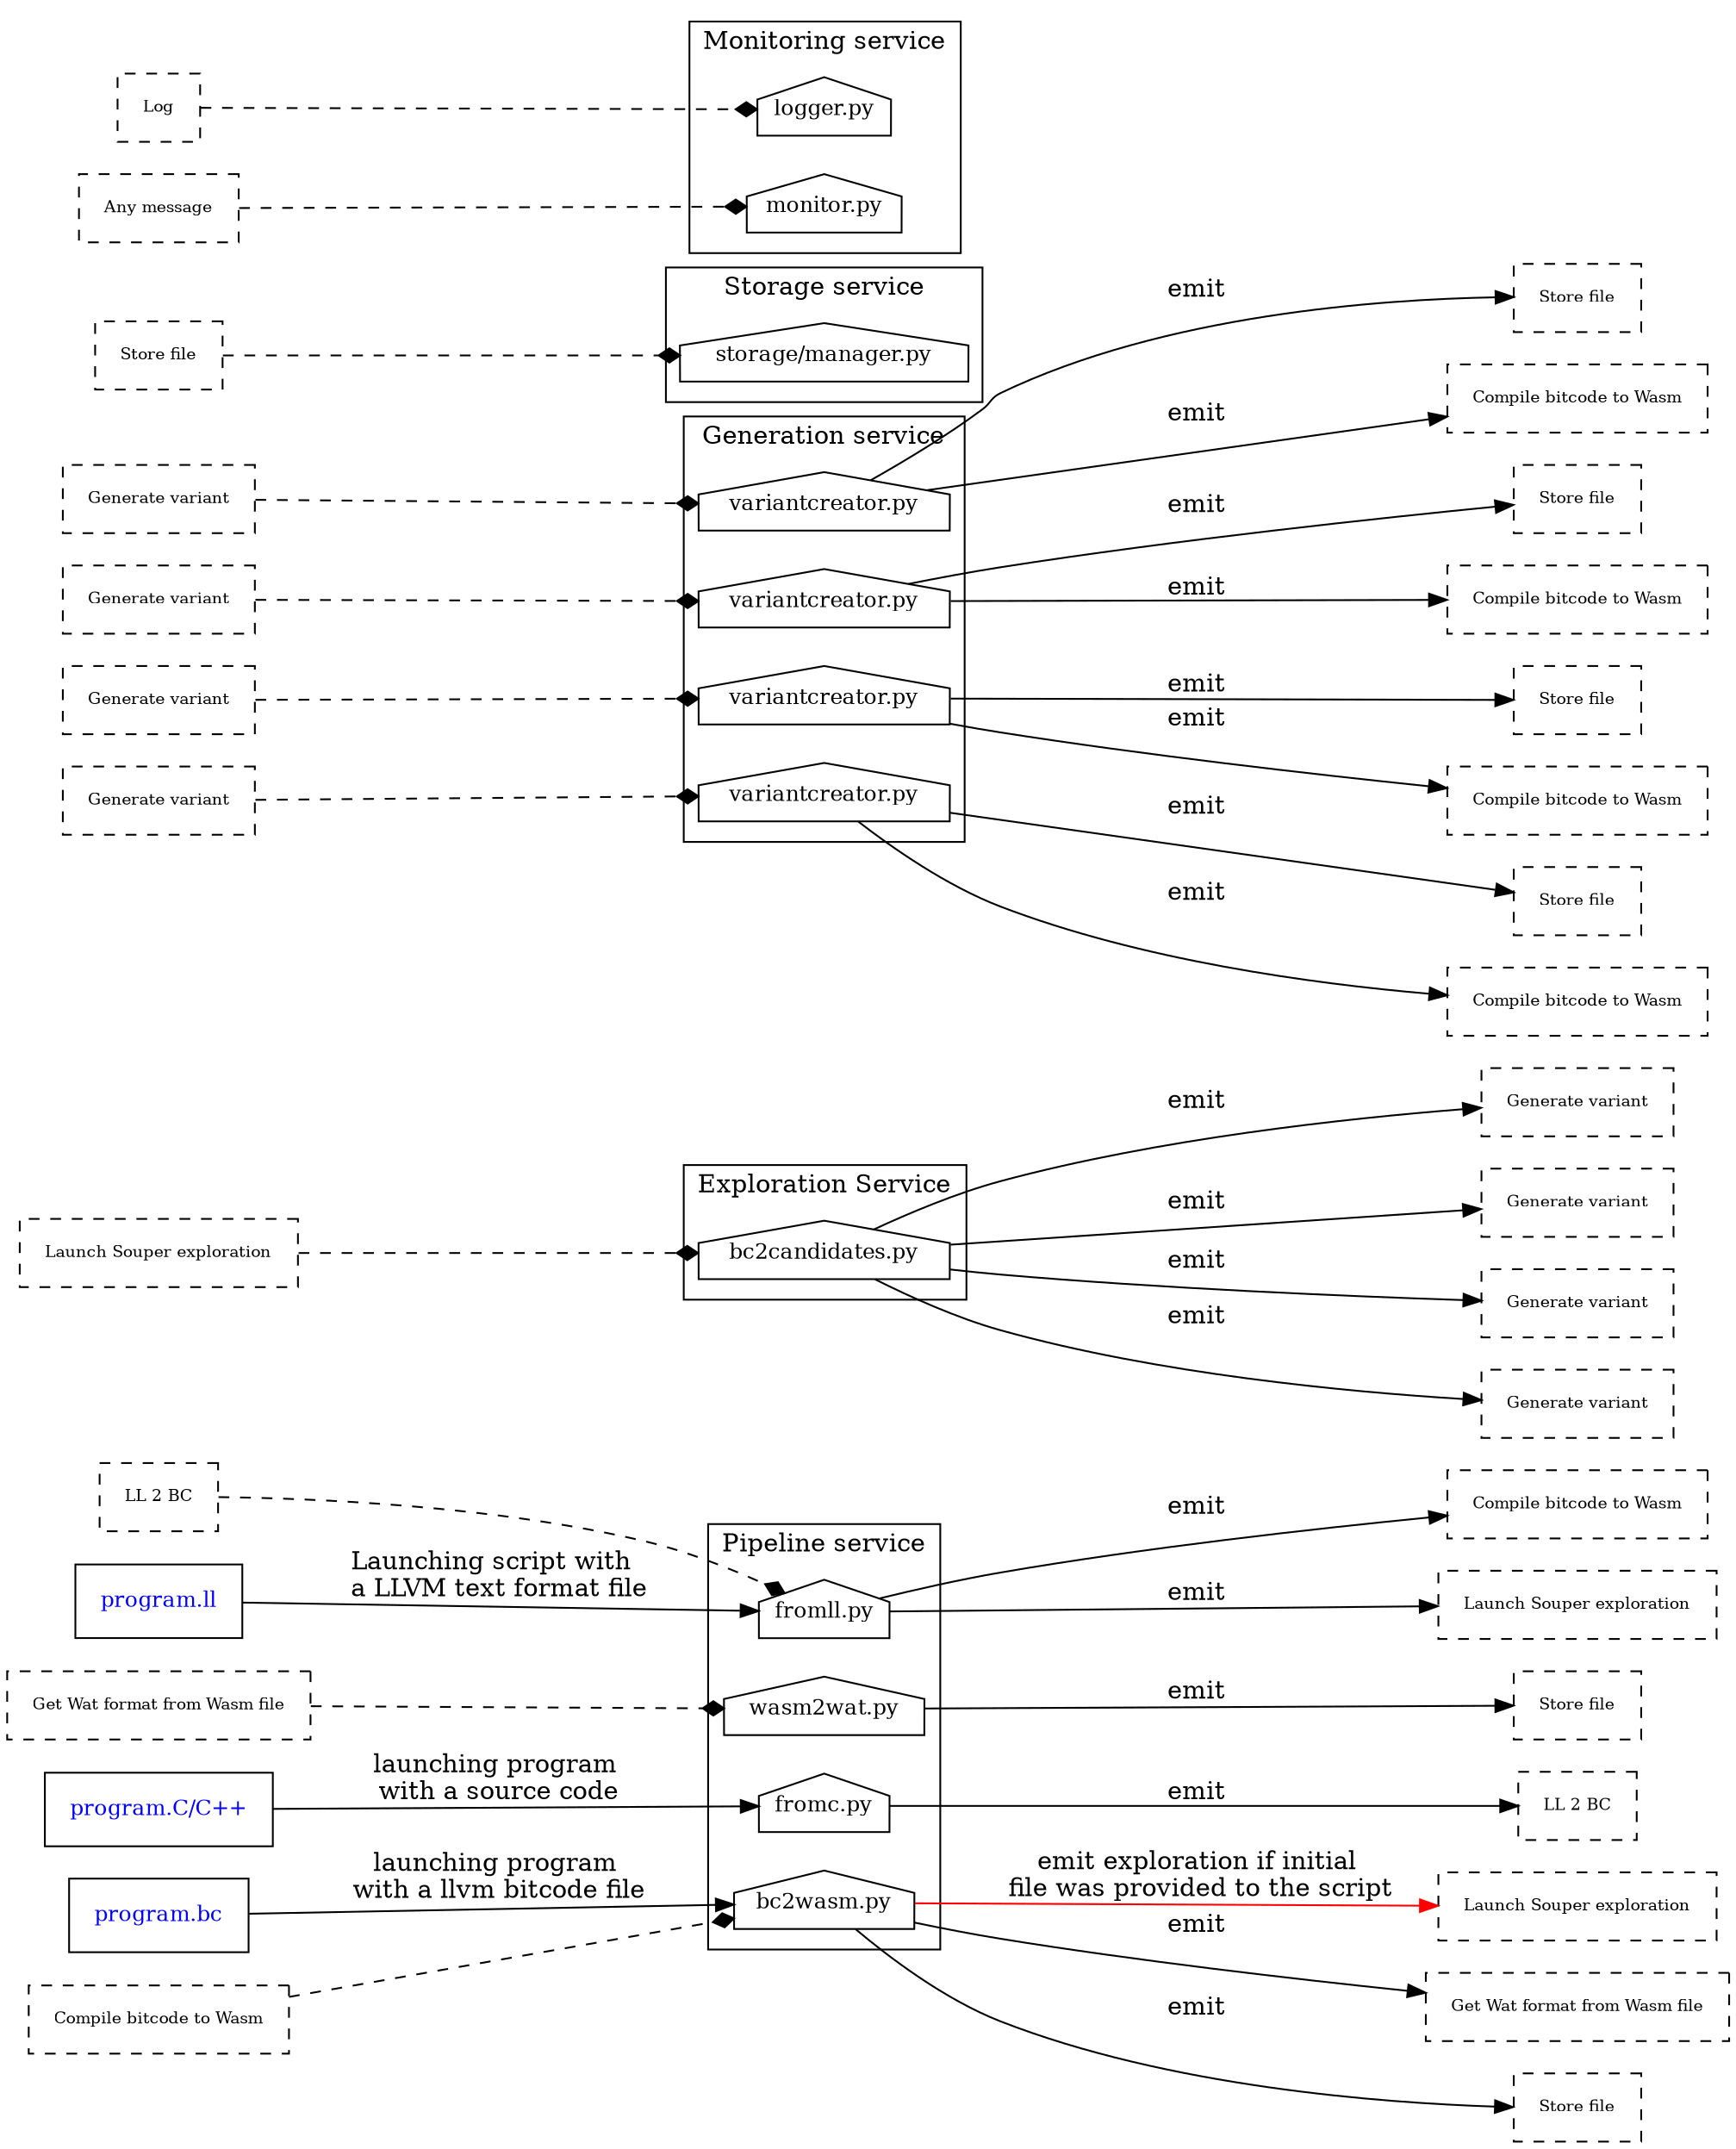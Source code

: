 digraph schemas {
    rankdir="LR"
    concentrate="true"
    # Messages
    {
        node [margin=0.2 fontcolor=black fontsize=9 width=0.5 shape=box style=dashed]
        LL2BC_MESSAGE1 [label="LL 2 BC"]
        LL2BC_MESSAGE2 [label="LL 2 BC"]
        #LL2BC_MESSAGE3 [label="LL 2 BC"]
        #LL2BC_MESSAGE4 [label="LL 2 BC"]
        #LL2BC_MESSAGE5 [label="LL 2 BC"]
        #LL2BC_MESSAGE6 [label="LL 2 BC"]
        #LL2BC_MESSAGE7 [label="LL 2 BC"]

        BC2Candidates_MESSAGE1 [label="Launch Souper exploration"]
        BC2Candidates_MESSAGE2 [label="Launch Souper exploration"]
        BC2Candidates_MESSAGE3 [label="Launch Souper exploration"]
        #BC2Candidates_MESSAGE4 [label="Launch Souper exploration"]
        #BC2Candidates_MESSAGE5 [label="Launch Souper exploration"]

        BC2WASM_MESSAGE1 [label="Compile bitcode to Wasm"]
        BC2WASM_MESSAGE2 [label="Compile bitcode to Wasm"]
        #BC2WASM_MESSAGE3 [label="Compile bitcode to Wasm"]
        #BC2WASM_MESSAGE4 [label="Compile bitcode to Wasm"]
        BC2WASM_MESSAGE5 [label="Compile bitcode to Wasm"]
        BC2WASM_MESSAGE8 [label="Compile bitcode to Wasm"]
        BC2WASM_MESSAGE9 [label="Compile bitcode to Wasm"]
        BC2WASM_MESSAGE6 [label="Compile bitcode to Wasm"]

        WASM2WAT_MESSAGE1 [label="Get Wat format from Wasm file"]
        WASM2WAT_MESSAGE2 [label="Get Wat format from Wasm file"]
        #WASM2WAT_MESSAGE5 [label="Get Wat format from Wasm file"]
        #WASM2WAT_MESSAGE8 [label="Get Wat format from Wasm file"]
        #WASM2WAT_MESSAGE9 [label="Get Wat format from Wasm file"]

        STORE_MESSAGE1 [label="Store file"]
        STORE_MESSAGE2 [label="Store file"]
        STORE_MESSAGE6 [label="Store file"]
        STORE_MESSAGE5 [label="Store file"]
        STORE_MESSAGE7 [label="Store file"]
        STORE_MESSAGE9 [label="Store file"]
        STORE_MESSAGE10 [label="Store file"]

        GENERATE_VARIANT_MESSAGE1 [label="Generate variant"]
        GENERATE_VARIANT_MESSAGE2 [label="Generate variant"]
        GENERATE_VARIANT_MESSAGE3 [label="Generate variant"]
        GENERATE_VARIANT_MESSAGE4 [label="Generate variant"]
        GENERATE_VARIANT_MESSAGE5 [label="Generate variant"]
        GENERATE_VARIANT_MESSAGE6 [label="Generate variant"]
        GENERATE_VARIANT_MESSAGE7 [label="Generate variant"]
        GENERATE_VARIANT_MESSAGE8 [label="Generate variant"]


        LOG_MESSAGE [label="Log"]
        ANY [label="Any message"]
    }

    # Files
    {
        node [margin=0.2 fontcolor=blue fontsize=12 width=0.5 shape=box style=solid]
        program_c [label="program.C/C++"]
        #program_wasm [label="program.wasm"]
        #program_wat [label="program.wat"]
        program_ll [label="program.ll"]
        program_bc [label="program.bc"]
    }

    # Services
    {
        node [margin=0 fontcolor=black fontsize=12 width=0.5 shape=house style=solid]
        fromc [label="fromc.py"]
        fromll [label="fromll.py"]
        bc2candidates [label="bc2candidates.py"]
        bc2wasm [label="bc2wasm.py"]
        wasm2wat [label="wasm2wat.py"]
        monitor [label="monitor.py"]
        logger [label="logger.py"]
        storage [label="storage/manager.py"]
        generatevariant_1 [label="variantcreator.py"]
        generatevariant_2 [label="variantcreator.py"]
        generatevariant_3 [label="variantcreator.py"]
        generatevariant_4 [label="variantcreator.py"]
    }

    subgraph clusterEntryPoints
    {
        label="Pipeline service";
        subgraph "entries"
        {
            fromc;
            fromll;
            bc2wasm;
            wasm2wat;
        }
    }
    subgraph clusterExploration
    {
        label="Exploration Service";
        subgraph "bc2candidates"
        {
            bc2candidates;
        }
    }

    subgraph clusterGeneration
    {
        label="Generation service";
        subgraph "entries"
        {
            generatevariant_1;
            generatevariant_2;
            generatevariant_3;
            generatevariant_4;
        }
    }


    subgraph clusterStorage
    {
        label="Storage service";
        subgraph "entries"
        {
            storage;
        }
    }

    subgraph clusterMonitoring
    {
        label="Monitoring service";
        subgraph "entries"
        {
            logger;
            monitor;
        }
    }

    program_ll -> fromll [label = "Launching script with \n a LLVM text format file"]
    LL2BC_MESSAGE1 -> fromll [arrowhead = diamond style = dashed];
    fromll -> { BC2Candidates_MESSAGE1 BC2WASM_MESSAGE1 }  [label="emit"];
    bc2wasm -> { BC2Candidates_MESSAGE3 }  [label="emit exploration if initial\n file was provided to the script" color=red];

    BC2WASM_MESSAGE2 -> bc2wasm [arrowhead = diamond style = dashed];
    program_bc -> bc2wasm [label="launching program\n with a llvm bitcode file"];
    bc2wasm -> {WASM2WAT_MESSAGE1, STORE_MESSAGE1 } [label="emit"];
    program_c -> fromc [label="launching program\n with a source code"];

    fromc -> { LL2BC_MESSAGE2 } [label="emit"];

    WASM2WAT_MESSAGE2 -> wasm2wat [arrowhead = diamond style = dashed];

    wasm2wat -> { STORE_MESSAGE2 } [label="emit"];

    BC2Candidates_MESSAGE2 -> bc2candidates [arrowhead = diamond style = dashed];

    bc2candidates -> { GENERATE_VARIANT_MESSAGE1 } [label="emit"];
    bc2candidates -> { GENERATE_VARIANT_MESSAGE2 } [label="emit"];
    bc2candidates -> { GENERATE_VARIANT_MESSAGE3 } [label="emit"];
    bc2candidates -> { GENERATE_VARIANT_MESSAGE4 } [label="emit"];

    GENERATE_VARIANT_MESSAGE5 -> generatevariant_1 [arrowhead = diamond style = dashed];
    generatevariant_1 -> { BC2WASM_MESSAGE5,  STORE_MESSAGE5 } [label="emit"];

    GENERATE_VARIANT_MESSAGE6 -> generatevariant_2 [arrowhead = diamond style = dashed];
    generatevariant_2 -> { BC2WASM_MESSAGE6,  STORE_MESSAGE6 } [label="emit"];

    GENERATE_VARIANT_MESSAGE7 -> generatevariant_3 [arrowhead = diamond style = dashed];
    generatevariant_3 -> { BC2WASM_MESSAGE8,  STORE_MESSAGE7 } [label="emit"];


    GENERATE_VARIANT_MESSAGE8 -> generatevariant_4 [arrowhead = diamond style = dashed];
    generatevariant_4 -> { BC2WASM_MESSAGE9,  STORE_MESSAGE9 } [label="emit"];

    STORE_MESSAGE10 -> storage [arrowhead = diamond style = dashed];

    ANY -> monitor [arrowhead = diamond style = dashed];
    LOG_MESSAGE -> logger [arrowhead = diamond style = dashed];



    #{ STORE_MESSAGE, LL2BC_MESSAGE, BC2Candidates_MESSAGE, BC2WASM_MESSAGE, WASM2WAT_MESSAGE, STORE_MESSAGE, GENERATE_VARIANT_MESSAGE } -> monitor_service
}